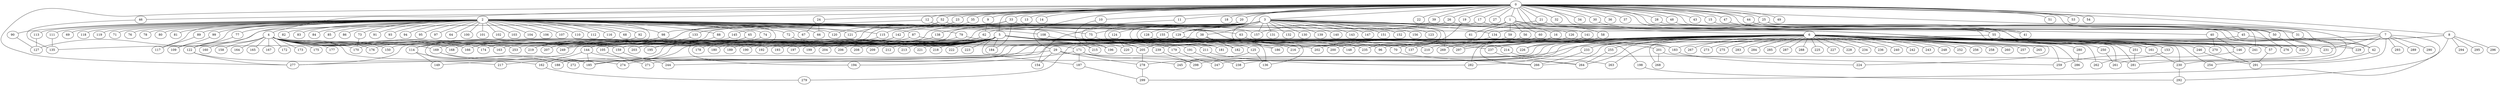 
graph graphname {
    0 -- 1
0 -- 2
0 -- 3
0 -- 4
0 -- 5
0 -- 6
0 -- 7
0 -- 8
0 -- 9
0 -- 10
0 -- 11
0 -- 12
0 -- 13
0 -- 14
0 -- 15
0 -- 16
0 -- 17
0 -- 18
0 -- 19
0 -- 20
0 -- 21
0 -- 22
0 -- 23
0 -- 24
0 -- 25
0 -- 26
0 -- 27
0 -- 28
0 -- 29
0 -- 30
0 -- 31
0 -- 32
0 -- 33
0 -- 34
0 -- 35
0 -- 36
0 -- 37
0 -- 38
0 -- 39
0 -- 40
0 -- 41
0 -- 42
0 -- 43
0 -- 44
0 -- 45
0 -- 46
0 -- 47
0 -- 48
0 -- 49
0 -- 50
0 -- 51
0 -- 52
0 -- 53
0 -- 54
0 -- 55
0 -- 277
1 -- 56
1 -- 57
1 -- 58
1 -- 59
1 -- 60
1 -- 61
1 -- 62
2 -- 63
2 -- 64
2 -- 65
2 -- 66
2 -- 67
2 -- 68
2 -- 69
2 -- 70
2 -- 71
2 -- 72
2 -- 73
2 -- 74
2 -- 75
2 -- 76
2 -- 77
2 -- 78
2 -- 79
2 -- 80
2 -- 81
2 -- 82
2 -- 83
2 -- 84
2 -- 85
2 -- 86
2 -- 87
2 -- 88
2 -- 89
2 -- 90
2 -- 91
2 -- 92
2 -- 93
2 -- 94
2 -- 95
2 -- 96
2 -- 97
2 -- 98
2 -- 99
2 -- 100
2 -- 101
2 -- 102
2 -- 103
2 -- 104
2 -- 105
2 -- 106
2 -- 107
2 -- 108
2 -- 109
2 -- 110
2 -- 111
2 -- 112
2 -- 113
2 -- 114
2 -- 115
2 -- 116
2 -- 117
2 -- 118
2 -- 119
2 -- 120
2 -- 121
2 -- 122
3 -- 128
3 -- 130
3 -- 131
3 -- 132
3 -- 133
3 -- 134
3 -- 129
3 -- 136
3 -- 137
3 -- 138
3 -- 139
3 -- 140
3 -- 141
3 -- 142
3 -- 143
3 -- 144
3 -- 145
3 -- 146
3 -- 147
3 -- 148
3 -- 149
3 -- 150
3 -- 151
3 -- 152
3 -- 153
3 -- 154
3 -- 155
3 -- 156
3 -- 157
3 -- 135
3 -- 123
3 -- 124
3 -- 125
3 -- 126
3 -- 127
3 -- 159
3 -- 269
3 -- 75
4 -- 160
4 -- 162
4 -- 163
4 -- 164
4 -- 165
4 -- 166
4 -- 161
4 -- 168
4 -- 169
4 -- 170
4 -- 167
4 -- 172
4 -- 173
4 -- 174
4 -- 175
4 -- 176
4 -- 177
4 -- 171
4 -- 158
4 -- 159
4 -- 237
4 -- 253
4 -- 150
5 -- 178
5 -- 179
5 -- 180
5 -- 181
5 -- 182
5 -- 183
5 -- 184
5 -- 185
5 -- 186
5 -- 187
5 -- 188
5 -- 189
5 -- 190
5 -- 191
5 -- 192
5 -- 193
5 -- 194
5 -- 195
5 -- 196
5 -- 197
5 -- 198
5 -- 199
5 -- 200
5 -- 201
5 -- 202
5 -- 203
5 -- 204
5 -- 205
5 -- 206
5 -- 207
5 -- 208
5 -- 209
5 -- 210
5 -- 211
5 -- 212
5 -- 213
5 -- 214
5 -- 215
5 -- 216
5 -- 217
5 -- 218
5 -- 219
5 -- 220
5 -- 221
5 -- 222
5 -- 223
5 -- 174
5 -- 235
6 -- 256
6 -- 258
6 -- 259
6 -- 260
6 -- 261
6 -- 262
6 -- 257
6 -- 264
6 -- 265
6 -- 266
6 -- 267
6 -- 268
6 -- 269
6 -- 270
6 -- 271
6 -- 272
6 -- 273
6 -- 274
6 -- 275
6 -- 276
6 -- 277
6 -- 278
6 -- 279
6 -- 280
6 -- 281
6 -- 282
6 -- 283
6 -- 284
6 -- 285
6 -- 286
6 -- 287
6 -- 288
6 -- 263
6 -- 224
6 -- 225
6 -- 226
6 -- 227
6 -- 228
6 -- 229
6 -- 230
6 -- 231
6 -- 232
6 -- 233
6 -- 234
6 -- 235
6 -- 236
6 -- 237
6 -- 238
6 -- 239
6 -- 240
6 -- 241
6 -- 242
6 -- 243
6 -- 244
6 -- 245
6 -- 246
6 -- 247
6 -- 248
6 -- 249
6 -- 250
6 -- 251
6 -- 252
6 -- 253
6 -- 254
6 -- 255
7 -- 289
7 -- 290
7 -- 291
7 -- 292
7 -- 293
7 -- 229
7 -- 210
7 -- 231
8 -- 294
8 -- 295
8 -- 296
8 -- 297
8 -- 298
8 -- 299
9 -- 62
10 -- 215
11 -- 196
12 -- 98
12 -- 235
15 -- 241
16 -- 200
16 -- 297
17 -- 31
17 -- 205
19 -- 235
20 -- 181
21 -- 216
21 -- 41
23 -- 185
24 -- 66
24 -- 67
25 -- 229
25 -- 134
25 -- 42
26 -- 55
26 -- 129
28 -- 261
29 -- 278
29 -- 281
29 -- 154
29 -- 185
30 -- 153
31 -- 42
33 -- 115
33 -- 184
33 -- 157
33 -- 170
35 -- 169
38 -- 186
38 -- 182
39 -- 157
40 -- 146
40 -- 270
42 -- 254
44 -- 50
45 -- 230
45 -- 183
46 -- 135
47 -- 276
48 -- 281
50 -- 232
52 -- 121
52 -- 291
52 -- 120
55 -- 161
55 -- 96
55 -- 57
56 -- 137
57 -- 291
58 -- 266
59 -- 70
60 -- 269
62 -- 195
63 -- 297
65 -- 249
65 -- 207
70 -- 266
72 -- 218
73 -- 170
74 -- 144
75 -- 205
77 -- 122
79 -- 105
79 -- 239
87 -- 153
87 -- 166
88 -- 219
89 -- 117
90 -- 127
92 -- 114
98 -- 114
99 -- 109
105 -- 271
108 -- 125
111 -- 135
113 -- 127
114 -- 272
114 -- 188
114 -- 149
115 -- 249
122 -- 277
122 -- 217
124 -- 220
125 -- 136
125 -- 245
126 -- 282
128 -- 136
129 -- 148
129 -- 218
133 -- 176
134 -- 202
138 -- 144
141 -- 226
142 -- 203
142 -- 168
144 -- 245
144 -- 162
144 -- 185
145 -- 277
146 -- 259
153 -- 262
155 -- 183
155 -- 163
159 -- 244
161 -- 230
162 -- 279
169 -- 274
169 -- 185
171 -- 298
171 -- 264
171 -- 187
171 -- 194
179 -- 247
183 -- 224
187 -- 299
191 -- 238
198 -- 292
201 -- 268
201 -- 259
205 -- 278
211 -- 282
214 -- 263
230 -- 292
233 -- 266
237 -- 264
239 -- 298
246 -- 291
250 -- 261
251 -- 281
255 -- 264
278 -- 299
280 -- 286

}
